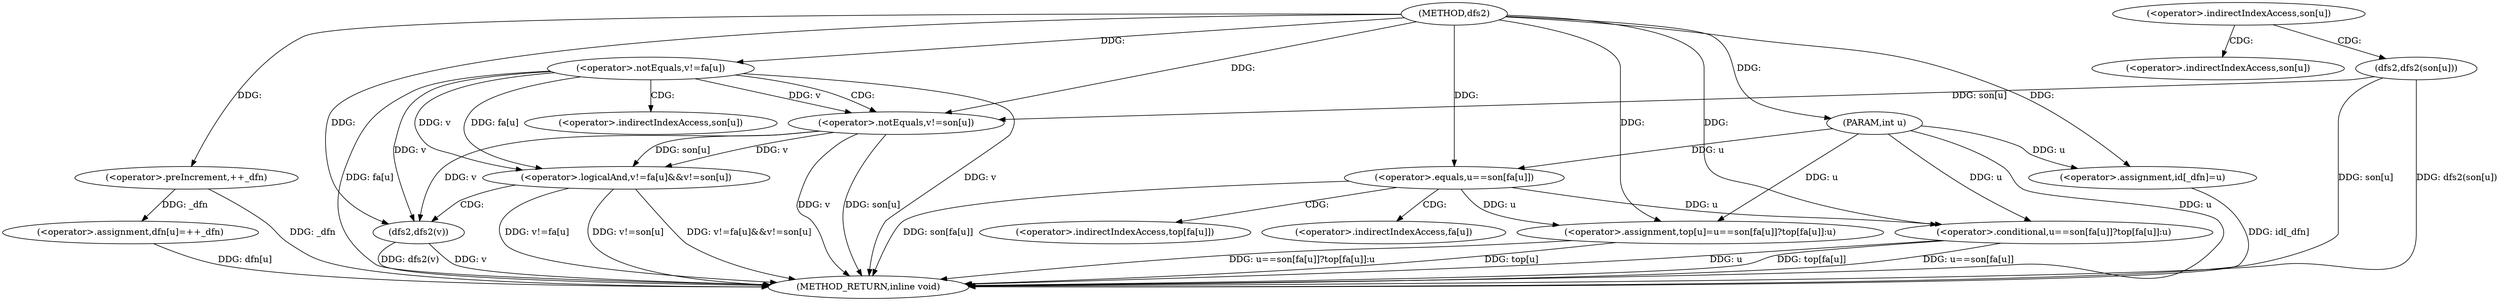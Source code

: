 digraph "dfs2" {  
"1000158" [label = "(METHOD,dfs2)" ]
"1000213" [label = "(METHOD_RETURN,inline void)" ]
"1000159" [label = "(PARAM,int u)" ]
"1000161" [label = "(<operator>.assignment,dfn[u]=++_dfn)" ]
"1000167" [label = "(<operator>.assignment,id[_dfn]=u)" ]
"1000172" [label = "(<operator>.assignment,top[u]=u==son[fa[u]]?top[fa[u]]:u)" ]
"1000194" [label = "(dfs2,dfs2(son[u]))" ]
"1000200" [label = "(<operator>.logicalAnd,v!=fa[u]&&v!=son[u])" ]
"1000211" [label = "(dfs2,dfs2(v))" ]
"1000165" [label = "(<operator>.preIncrement,++_dfn)" ]
"1000176" [label = "(<operator>.conditional,u==son[fa[u]]?top[fa[u]]:u)" ]
"1000177" [label = "(<operator>.equals,u==son[fa[u]])" ]
"1000201" [label = "(<operator>.notEquals,v!=fa[u])" ]
"1000206" [label = "(<operator>.notEquals,v!=son[u])" ]
"1000191" [label = "(<operator>.indirectIndexAccess,son[u])" ]
"1000184" [label = "(<operator>.indirectIndexAccess,top[fa[u]])" ]
"1000195" [label = "(<operator>.indirectIndexAccess,son[u])" ]
"1000186" [label = "(<operator>.indirectIndexAccess,fa[u])" ]
"1000208" [label = "(<operator>.indirectIndexAccess,son[u])" ]
  "1000159" -> "1000213"  [ label = "DDG: u"] 
  "1000161" -> "1000213"  [ label = "DDG: dfn[u]"] 
  "1000165" -> "1000213"  [ label = "DDG: _dfn"] 
  "1000167" -> "1000213"  [ label = "DDG: id[_dfn]"] 
  "1000172" -> "1000213"  [ label = "DDG: top[u]"] 
  "1000177" -> "1000213"  [ label = "DDG: son[fa[u]]"] 
  "1000176" -> "1000213"  [ label = "DDG: u==son[fa[u]]"] 
  "1000176" -> "1000213"  [ label = "DDG: u"] 
  "1000176" -> "1000213"  [ label = "DDG: top[fa[u]]"] 
  "1000172" -> "1000213"  [ label = "DDG: u==son[fa[u]]?top[fa[u]]:u"] 
  "1000194" -> "1000213"  [ label = "DDG: son[u]"] 
  "1000194" -> "1000213"  [ label = "DDG: dfs2(son[u])"] 
  "1000201" -> "1000213"  [ label = "DDG: v"] 
  "1000201" -> "1000213"  [ label = "DDG: fa[u]"] 
  "1000200" -> "1000213"  [ label = "DDG: v!=fa[u]"] 
  "1000206" -> "1000213"  [ label = "DDG: v"] 
  "1000206" -> "1000213"  [ label = "DDG: son[u]"] 
  "1000200" -> "1000213"  [ label = "DDG: v!=son[u]"] 
  "1000200" -> "1000213"  [ label = "DDG: v!=fa[u]&&v!=son[u]"] 
  "1000211" -> "1000213"  [ label = "DDG: v"] 
  "1000211" -> "1000213"  [ label = "DDG: dfs2(v)"] 
  "1000158" -> "1000159"  [ label = "DDG: "] 
  "1000159" -> "1000167"  [ label = "DDG: u"] 
  "1000158" -> "1000167"  [ label = "DDG: "] 
  "1000177" -> "1000172"  [ label = "DDG: u"] 
  "1000159" -> "1000172"  [ label = "DDG: u"] 
  "1000158" -> "1000172"  [ label = "DDG: "] 
  "1000165" -> "1000161"  [ label = "DDG: _dfn"] 
  "1000158" -> "1000165"  [ label = "DDG: "] 
  "1000177" -> "1000176"  [ label = "DDG: u"] 
  "1000159" -> "1000176"  [ label = "DDG: u"] 
  "1000158" -> "1000176"  [ label = "DDG: "] 
  "1000201" -> "1000200"  [ label = "DDG: v"] 
  "1000201" -> "1000200"  [ label = "DDG: fa[u]"] 
  "1000206" -> "1000200"  [ label = "DDG: v"] 
  "1000206" -> "1000200"  [ label = "DDG: son[u]"] 
  "1000201" -> "1000211"  [ label = "DDG: v"] 
  "1000206" -> "1000211"  [ label = "DDG: v"] 
  "1000158" -> "1000211"  [ label = "DDG: "] 
  "1000159" -> "1000177"  [ label = "DDG: u"] 
  "1000158" -> "1000177"  [ label = "DDG: "] 
  "1000158" -> "1000201"  [ label = "DDG: "] 
  "1000201" -> "1000206"  [ label = "DDG: v"] 
  "1000158" -> "1000206"  [ label = "DDG: "] 
  "1000194" -> "1000206"  [ label = "DDG: son[u]"] 
  "1000191" -> "1000195"  [ label = "CDG: "] 
  "1000191" -> "1000194"  [ label = "CDG: "] 
  "1000200" -> "1000211"  [ label = "CDG: "] 
  "1000177" -> "1000186"  [ label = "CDG: "] 
  "1000177" -> "1000184"  [ label = "CDG: "] 
  "1000201" -> "1000208"  [ label = "CDG: "] 
  "1000201" -> "1000206"  [ label = "CDG: "] 
}
